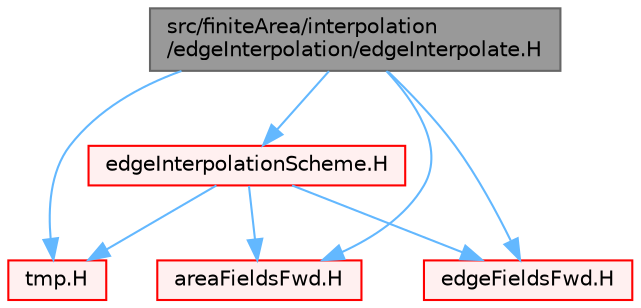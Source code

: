 digraph "src/finiteArea/interpolation/edgeInterpolation/edgeInterpolate.H"
{
 // LATEX_PDF_SIZE
  bgcolor="transparent";
  edge [fontname=Helvetica,fontsize=10,labelfontname=Helvetica,labelfontsize=10];
  node [fontname=Helvetica,fontsize=10,shape=box,height=0.2,width=0.4];
  Node1 [id="Node000001",label="src/finiteArea/interpolation\l/edgeInterpolation/edgeInterpolate.H",height=0.2,width=0.4,color="gray40", fillcolor="grey60", style="filled", fontcolor="black",tooltip=" "];
  Node1 -> Node2 [id="edge1_Node000001_Node000002",color="steelblue1",style="solid",tooltip=" "];
  Node2 [id="Node000002",label="tmp.H",height=0.2,width=0.4,color="red", fillcolor="#FFF0F0", style="filled",URL="$tmp_8H.html",tooltip=" "];
  Node1 -> Node75 [id="edge2_Node000001_Node000075",color="steelblue1",style="solid",tooltip=" "];
  Node75 [id="Node000075",label="areaFieldsFwd.H",height=0.2,width=0.4,color="red", fillcolor="#FFF0F0", style="filled",URL="$areaFieldsFwd_8H.html",tooltip="Forwards and collection of common area field types."];
  Node1 -> Node131 [id="edge3_Node000001_Node000131",color="steelblue1",style="solid",tooltip=" "];
  Node131 [id="Node000131",label="edgeFieldsFwd.H",height=0.2,width=0.4,color="red", fillcolor="#FFF0F0", style="filled",URL="$edgeFieldsFwd_8H.html",tooltip="Forwards for edge field types."];
  Node1 -> Node132 [id="edge4_Node000001_Node000132",color="steelblue1",style="solid",tooltip=" "];
  Node132 [id="Node000132",label="edgeInterpolationScheme.H",height=0.2,width=0.4,color="red", fillcolor="#FFF0F0", style="filled",URL="$edgeInterpolationScheme_8H.html",tooltip=" "];
  Node132 -> Node2 [id="edge5_Node000132_Node000002",color="steelblue1",style="solid",tooltip=" "];
  Node132 -> Node75 [id="edge6_Node000132_Node000075",color="steelblue1",style="solid",tooltip=" "];
  Node132 -> Node131 [id="edge7_Node000132_Node000131",color="steelblue1",style="solid",tooltip=" "];
}
